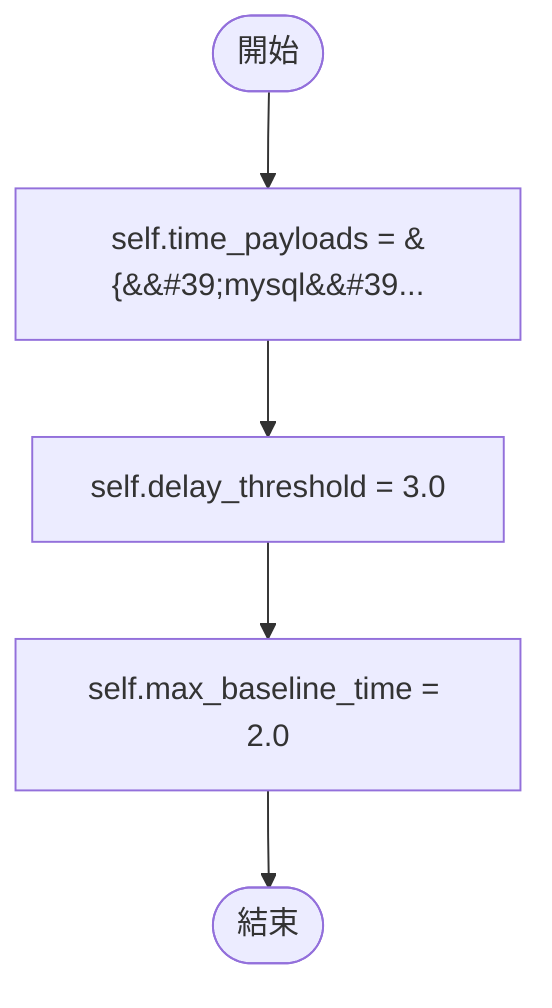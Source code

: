 flowchart TB
    n1([開始])
    n2([結束])
    n3[self.time_payloads = &#123;&amp;&#35;39;mysql&amp;&#35;39...]
    n4[self.delay_threshold = 3.0]
    n5[self.max_baseline_time = 2.0]
    n1 --> n3
    n3 --> n4
    n4 --> n5
    n5 --> n2
